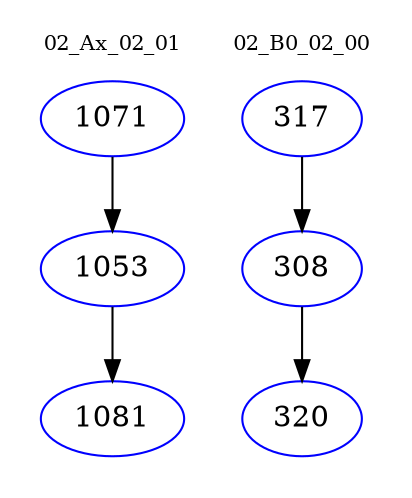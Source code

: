digraph{
subgraph cluster_0 {
color = white
label = "02_Ax_02_01";
fontsize=10;
T0_1071 [label="1071", color="blue"]
T0_1071 -> T0_1053 [color="black"]
T0_1053 [label="1053", color="blue"]
T0_1053 -> T0_1081 [color="black"]
T0_1081 [label="1081", color="blue"]
}
subgraph cluster_1 {
color = white
label = "02_B0_02_00";
fontsize=10;
T1_317 [label="317", color="blue"]
T1_317 -> T1_308 [color="black"]
T1_308 [label="308", color="blue"]
T1_308 -> T1_320 [color="black"]
T1_320 [label="320", color="blue"]
}
}
